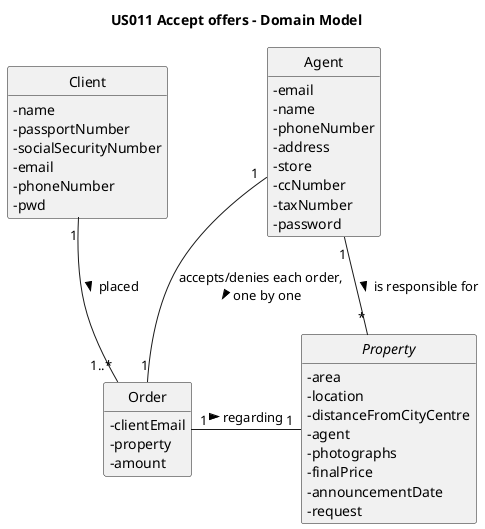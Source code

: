 @startuml
skinparam monochrome true
skinparam packageStyle rectangle
skinparam shadowing false
skinparam classAttributeIconSize 0
hide circle
hide methods

title  US011 Accept offers - Domain Model

class Order {
-clientEmail
-property
-amount
}

class Agent {
-email
-name
-phoneNumber
-address
-store
-ccNumber
-taxNumber
-password
}

class Client {
-name
-passportNumber
-socialSecurityNumber
-email
-phoneNumber
-pwd
}

interface Property {
-area
-location
-distanceFromCityCentre
-agent
-photographs
-finalPrice
-announcementDate
-request
}

Client "1" -- "1..*" Order : placed >

Order "1" - "1" Property : regarding >

Agent "1" -- "*" Property : is responsible for >

Agent "1" -- "1" Order : accepts/denies each order,\none by one >

@enduml